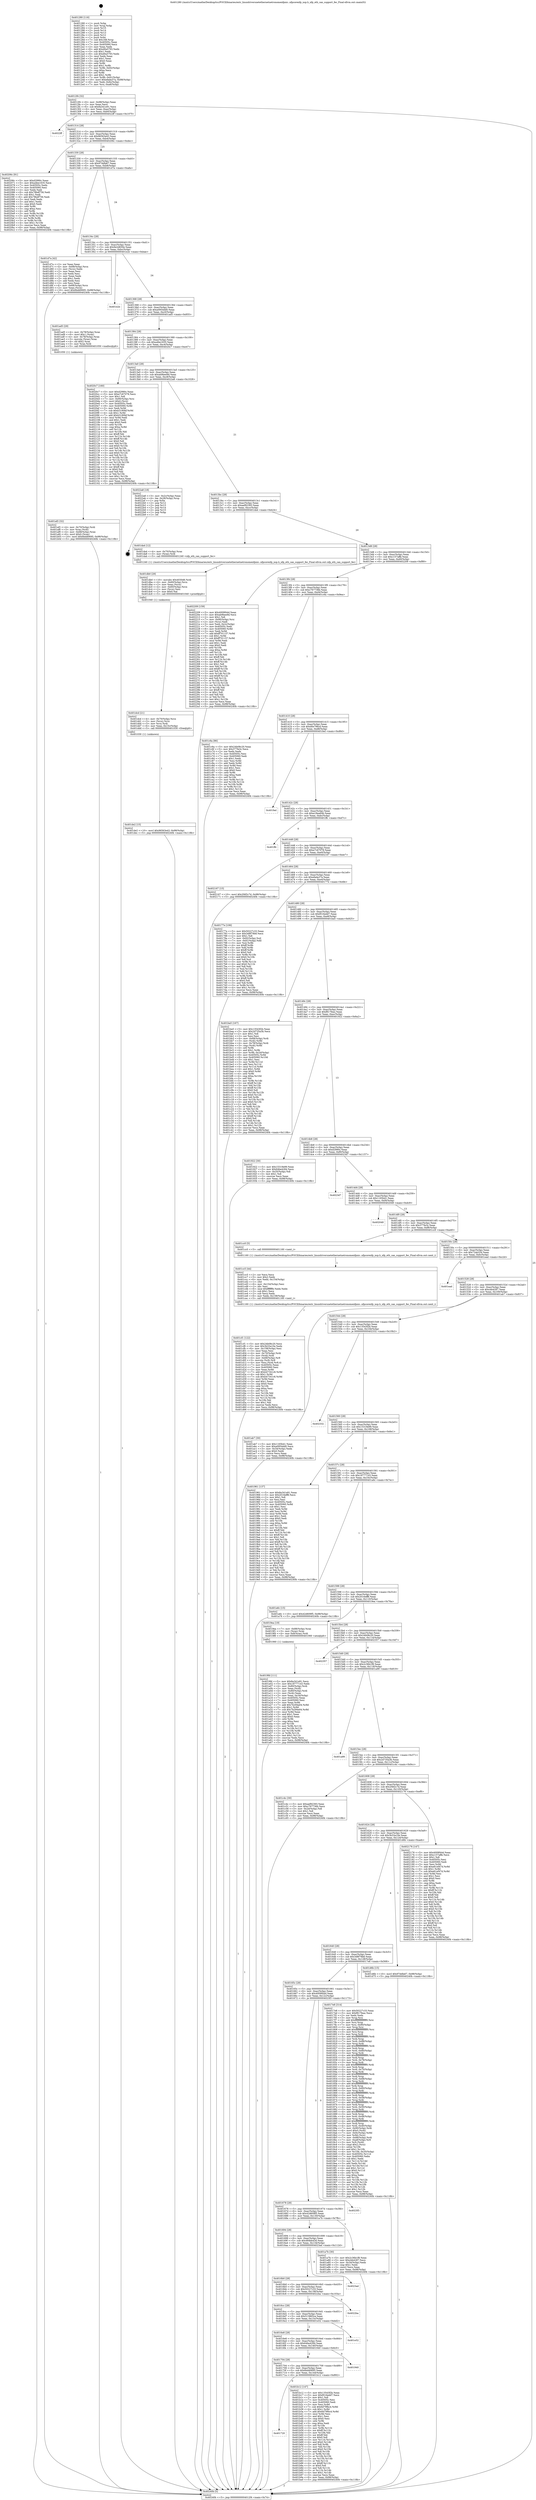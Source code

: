 digraph "0x401280" {
  label = "0x401280 (/mnt/c/Users/mathe/Desktop/tcc/POCII/binaries/extr_linuxdriversnetethernetnetronomenfpnic..nfpcorenfp_nsp.h_nfp_eth_can_support_fec_Final-ollvm.out::main(0))"
  labelloc = "t"
  node[shape=record]

  Entry [label="",width=0.3,height=0.3,shape=circle,fillcolor=black,style=filled]
  "0x4012f4" [label="{
     0x4012f4 [32]\l
     | [instrs]\l
     &nbsp;&nbsp;0x4012f4 \<+6\>: mov -0x98(%rbp),%eax\l
     &nbsp;&nbsp;0x4012fa \<+2\>: mov %eax,%ecx\l
     &nbsp;&nbsp;0x4012fc \<+6\>: sub $0x8a341e91,%ecx\l
     &nbsp;&nbsp;0x401302 \<+6\>: mov %eax,-0xac(%rbp)\l
     &nbsp;&nbsp;0x401308 \<+6\>: mov %ecx,-0xb0(%rbp)\l
     &nbsp;&nbsp;0x40130e \<+6\>: je 00000000004022ff \<main+0x107f\>\l
  }"]
  "0x4022ff" [label="{
     0x4022ff\l
  }", style=dashed]
  "0x401314" [label="{
     0x401314 [28]\l
     | [instrs]\l
     &nbsp;&nbsp;0x401314 \<+5\>: jmp 0000000000401319 \<main+0x99\>\l
     &nbsp;&nbsp;0x401319 \<+6\>: mov -0xac(%rbp),%eax\l
     &nbsp;&nbsp;0x40131f \<+5\>: sub $0x96563e43,%eax\l
     &nbsp;&nbsp;0x401324 \<+6\>: mov %eax,-0xb4(%rbp)\l
     &nbsp;&nbsp;0x40132a \<+6\>: je 000000000040206c \<main+0xdec\>\l
  }"]
  Exit [label="",width=0.3,height=0.3,shape=circle,fillcolor=black,style=filled,peripheries=2]
  "0x40206c" [label="{
     0x40206c [91]\l
     | [instrs]\l
     &nbsp;&nbsp;0x40206c \<+5\>: mov $0xd2990c,%eax\l
     &nbsp;&nbsp;0x402071 \<+5\>: mov $0xa4be1635,%ecx\l
     &nbsp;&nbsp;0x402076 \<+7\>: mov 0x40505c,%edx\l
     &nbsp;&nbsp;0x40207d \<+7\>: mov 0x405060,%esi\l
     &nbsp;&nbsp;0x402084 \<+2\>: mov %edx,%edi\l
     &nbsp;&nbsp;0x402086 \<+6\>: sub $0x78bdf756,%edi\l
     &nbsp;&nbsp;0x40208c \<+3\>: sub $0x1,%edi\l
     &nbsp;&nbsp;0x40208f \<+6\>: add $0x78bdf756,%edi\l
     &nbsp;&nbsp;0x402095 \<+3\>: imul %edi,%edx\l
     &nbsp;&nbsp;0x402098 \<+3\>: and $0x1,%edx\l
     &nbsp;&nbsp;0x40209b \<+3\>: cmp $0x0,%edx\l
     &nbsp;&nbsp;0x40209e \<+4\>: sete %r8b\l
     &nbsp;&nbsp;0x4020a2 \<+3\>: cmp $0xa,%esi\l
     &nbsp;&nbsp;0x4020a5 \<+4\>: setl %r9b\l
     &nbsp;&nbsp;0x4020a9 \<+3\>: mov %r8b,%r10b\l
     &nbsp;&nbsp;0x4020ac \<+3\>: and %r9b,%r10b\l
     &nbsp;&nbsp;0x4020af \<+3\>: xor %r9b,%r8b\l
     &nbsp;&nbsp;0x4020b2 \<+3\>: or %r8b,%r10b\l
     &nbsp;&nbsp;0x4020b5 \<+4\>: test $0x1,%r10b\l
     &nbsp;&nbsp;0x4020b9 \<+3\>: cmovne %ecx,%eax\l
     &nbsp;&nbsp;0x4020bc \<+6\>: mov %eax,-0x98(%rbp)\l
     &nbsp;&nbsp;0x4020c2 \<+5\>: jmp 000000000040240b \<main+0x118b\>\l
  }"]
  "0x401330" [label="{
     0x401330 [28]\l
     | [instrs]\l
     &nbsp;&nbsp;0x401330 \<+5\>: jmp 0000000000401335 \<main+0xb5\>\l
     &nbsp;&nbsp;0x401335 \<+6\>: mov -0xac(%rbp),%eax\l
     &nbsp;&nbsp;0x40133b \<+5\>: sub $0x97ddfa67,%eax\l
     &nbsp;&nbsp;0x401340 \<+6\>: mov %eax,-0xb8(%rbp)\l
     &nbsp;&nbsp;0x401346 \<+6\>: je 0000000000401d7a \<main+0xafa\>\l
  }"]
  "0x401de2" [label="{
     0x401de2 [15]\l
     | [instrs]\l
     &nbsp;&nbsp;0x401de2 \<+10\>: movl $0x96563e43,-0x98(%rbp)\l
     &nbsp;&nbsp;0x401dec \<+5\>: jmp 000000000040240b \<main+0x118b\>\l
  }"]
  "0x401d7a" [label="{
     0x401d7a [42]\l
     | [instrs]\l
     &nbsp;&nbsp;0x401d7a \<+2\>: xor %eax,%eax\l
     &nbsp;&nbsp;0x401d7c \<+4\>: mov -0x68(%rbp),%rcx\l
     &nbsp;&nbsp;0x401d80 \<+2\>: mov (%rcx),%edx\l
     &nbsp;&nbsp;0x401d82 \<+2\>: mov %eax,%esi\l
     &nbsp;&nbsp;0x401d84 \<+2\>: sub %edx,%esi\l
     &nbsp;&nbsp;0x401d86 \<+2\>: mov %eax,%edx\l
     &nbsp;&nbsp;0x401d88 \<+3\>: sub $0x1,%edx\l
     &nbsp;&nbsp;0x401d8b \<+2\>: add %edx,%esi\l
     &nbsp;&nbsp;0x401d8d \<+2\>: sub %esi,%eax\l
     &nbsp;&nbsp;0x401d8f \<+4\>: mov -0x68(%rbp),%rcx\l
     &nbsp;&nbsp;0x401d93 \<+2\>: mov %eax,(%rcx)\l
     &nbsp;&nbsp;0x401d95 \<+10\>: movl $0x6bdd0695,-0x98(%rbp)\l
     &nbsp;&nbsp;0x401d9f \<+5\>: jmp 000000000040240b \<main+0x118b\>\l
  }"]
  "0x40134c" [label="{
     0x40134c [28]\l
     | [instrs]\l
     &nbsp;&nbsp;0x40134c \<+5\>: jmp 0000000000401351 \<main+0xd1\>\l
     &nbsp;&nbsp;0x401351 \<+6\>: mov -0xac(%rbp),%eax\l
     &nbsp;&nbsp;0x401357 \<+5\>: sub $0x9e2d830e,%eax\l
     &nbsp;&nbsp;0x40135c \<+6\>: mov %eax,-0xbc(%rbp)\l
     &nbsp;&nbsp;0x401362 \<+6\>: je 0000000000401e2e \<main+0xbae\>\l
  }"]
  "0x401dcd" [label="{
     0x401dcd [21]\l
     | [instrs]\l
     &nbsp;&nbsp;0x401dcd \<+4\>: mov -0x70(%rbp),%rcx\l
     &nbsp;&nbsp;0x401dd1 \<+3\>: mov (%rcx),%rcx\l
     &nbsp;&nbsp;0x401dd4 \<+3\>: mov %rcx,%rdi\l
     &nbsp;&nbsp;0x401dd7 \<+6\>: mov %eax,-0x15c(%rbp)\l
     &nbsp;&nbsp;0x401ddd \<+5\>: call 0000000000401030 \<free@plt\>\l
     | [calls]\l
     &nbsp;&nbsp;0x401030 \{1\} (unknown)\l
  }"]
  "0x401e2e" [label="{
     0x401e2e\l
  }", style=dashed]
  "0x401368" [label="{
     0x401368 [28]\l
     | [instrs]\l
     &nbsp;&nbsp;0x401368 \<+5\>: jmp 000000000040136d \<main+0xed\>\l
     &nbsp;&nbsp;0x40136d \<+6\>: mov -0xac(%rbp),%eax\l
     &nbsp;&nbsp;0x401373 \<+5\>: sub $0xa0954dd0,%eax\l
     &nbsp;&nbsp;0x401378 \<+6\>: mov %eax,-0xc0(%rbp)\l
     &nbsp;&nbsp;0x40137e \<+6\>: je 0000000000401ad5 \<main+0x855\>\l
  }"]
  "0x401db0" [label="{
     0x401db0 [29]\l
     | [instrs]\l
     &nbsp;&nbsp;0x401db0 \<+10\>: movabs $0x4030d6,%rdi\l
     &nbsp;&nbsp;0x401dba \<+4\>: mov -0x60(%rbp),%rcx\l
     &nbsp;&nbsp;0x401dbe \<+2\>: mov %eax,(%rcx)\l
     &nbsp;&nbsp;0x401dc0 \<+4\>: mov -0x60(%rbp),%rcx\l
     &nbsp;&nbsp;0x401dc4 \<+2\>: mov (%rcx),%esi\l
     &nbsp;&nbsp;0x401dc6 \<+2\>: mov $0x0,%al\l
     &nbsp;&nbsp;0x401dc8 \<+5\>: call 0000000000401040 \<printf@plt\>\l
     | [calls]\l
     &nbsp;&nbsp;0x401040 \{1\} (unknown)\l
  }"]
  "0x401ad5" [label="{
     0x401ad5 [29]\l
     | [instrs]\l
     &nbsp;&nbsp;0x401ad5 \<+4\>: mov -0x78(%rbp),%rax\l
     &nbsp;&nbsp;0x401ad9 \<+6\>: movl $0x1,(%rax)\l
     &nbsp;&nbsp;0x401adf \<+4\>: mov -0x78(%rbp),%rax\l
     &nbsp;&nbsp;0x401ae3 \<+3\>: movslq (%rax),%rax\l
     &nbsp;&nbsp;0x401ae6 \<+4\>: shl $0x2,%rax\l
     &nbsp;&nbsp;0x401aea \<+3\>: mov %rax,%rdi\l
     &nbsp;&nbsp;0x401aed \<+5\>: call 0000000000401050 \<malloc@plt\>\l
     | [calls]\l
     &nbsp;&nbsp;0x401050 \{1\} (unknown)\l
  }"]
  "0x401384" [label="{
     0x401384 [28]\l
     | [instrs]\l
     &nbsp;&nbsp;0x401384 \<+5\>: jmp 0000000000401389 \<main+0x109\>\l
     &nbsp;&nbsp;0x401389 \<+6\>: mov -0xac(%rbp),%eax\l
     &nbsp;&nbsp;0x40138f \<+5\>: sub $0xa4be1635,%eax\l
     &nbsp;&nbsp;0x401394 \<+6\>: mov %eax,-0xc4(%rbp)\l
     &nbsp;&nbsp;0x40139a \<+6\>: je 00000000004020c7 \<main+0xe47\>\l
  }"]
  "0x401cf1" [label="{
     0x401cf1 [122]\l
     | [instrs]\l
     &nbsp;&nbsp;0x401cf1 \<+5\>: mov $0x24b08c20,%ecx\l
     &nbsp;&nbsp;0x401cf6 \<+5\>: mov $0x3b33a10e,%edx\l
     &nbsp;&nbsp;0x401cfb \<+6\>: mov -0x158(%rbp),%esi\l
     &nbsp;&nbsp;0x401d01 \<+3\>: imul %eax,%esi\l
     &nbsp;&nbsp;0x401d04 \<+4\>: mov -0x70(%rbp),%rdi\l
     &nbsp;&nbsp;0x401d08 \<+3\>: mov (%rdi),%rdi\l
     &nbsp;&nbsp;0x401d0b \<+4\>: mov -0x68(%rbp),%r8\l
     &nbsp;&nbsp;0x401d0f \<+3\>: movslq (%r8),%r8\l
     &nbsp;&nbsp;0x401d12 \<+4\>: mov %esi,(%rdi,%r8,4)\l
     &nbsp;&nbsp;0x401d16 \<+7\>: mov 0x40505c,%eax\l
     &nbsp;&nbsp;0x401d1d \<+7\>: mov 0x405060,%esi\l
     &nbsp;&nbsp;0x401d24 \<+3\>: mov %eax,%r9d\l
     &nbsp;&nbsp;0x401d27 \<+7\>: add $0xb47341c6,%r9d\l
     &nbsp;&nbsp;0x401d2e \<+4\>: sub $0x1,%r9d\l
     &nbsp;&nbsp;0x401d32 \<+7\>: sub $0xb47341c6,%r9d\l
     &nbsp;&nbsp;0x401d39 \<+4\>: imul %r9d,%eax\l
     &nbsp;&nbsp;0x401d3d \<+3\>: and $0x1,%eax\l
     &nbsp;&nbsp;0x401d40 \<+3\>: cmp $0x0,%eax\l
     &nbsp;&nbsp;0x401d43 \<+4\>: sete %r10b\l
     &nbsp;&nbsp;0x401d47 \<+3\>: cmp $0xa,%esi\l
     &nbsp;&nbsp;0x401d4a \<+4\>: setl %r11b\l
     &nbsp;&nbsp;0x401d4e \<+3\>: mov %r10b,%bl\l
     &nbsp;&nbsp;0x401d51 \<+3\>: and %r11b,%bl\l
     &nbsp;&nbsp;0x401d54 \<+3\>: xor %r11b,%r10b\l
     &nbsp;&nbsp;0x401d57 \<+3\>: or %r10b,%bl\l
     &nbsp;&nbsp;0x401d5a \<+3\>: test $0x1,%bl\l
     &nbsp;&nbsp;0x401d5d \<+3\>: cmovne %edx,%ecx\l
     &nbsp;&nbsp;0x401d60 \<+6\>: mov %ecx,-0x98(%rbp)\l
     &nbsp;&nbsp;0x401d66 \<+5\>: jmp 000000000040240b \<main+0x118b\>\l
  }"]
  "0x4020c7" [label="{
     0x4020c7 [160]\l
     | [instrs]\l
     &nbsp;&nbsp;0x4020c7 \<+5\>: mov $0xd2990c,%eax\l
     &nbsp;&nbsp;0x4020cc \<+5\>: mov $0xe7c67078,%ecx\l
     &nbsp;&nbsp;0x4020d1 \<+2\>: mov $0x1,%dl\l
     &nbsp;&nbsp;0x4020d3 \<+7\>: mov -0x90(%rbp),%rsi\l
     &nbsp;&nbsp;0x4020da \<+6\>: movl $0x0,(%rsi)\l
     &nbsp;&nbsp;0x4020e0 \<+7\>: mov 0x40505c,%edi\l
     &nbsp;&nbsp;0x4020e7 \<+8\>: mov 0x405060,%r8d\l
     &nbsp;&nbsp;0x4020ef \<+3\>: mov %edi,%r9d\l
     &nbsp;&nbsp;0x4020f2 \<+7\>: sub $0xb3180bf,%r9d\l
     &nbsp;&nbsp;0x4020f9 \<+4\>: sub $0x1,%r9d\l
     &nbsp;&nbsp;0x4020fd \<+7\>: add $0xb3180bf,%r9d\l
     &nbsp;&nbsp;0x402104 \<+4\>: imul %r9d,%edi\l
     &nbsp;&nbsp;0x402108 \<+3\>: and $0x1,%edi\l
     &nbsp;&nbsp;0x40210b \<+3\>: cmp $0x0,%edi\l
     &nbsp;&nbsp;0x40210e \<+4\>: sete %r10b\l
     &nbsp;&nbsp;0x402112 \<+4\>: cmp $0xa,%r8d\l
     &nbsp;&nbsp;0x402116 \<+4\>: setl %r11b\l
     &nbsp;&nbsp;0x40211a \<+3\>: mov %r10b,%bl\l
     &nbsp;&nbsp;0x40211d \<+3\>: xor $0xff,%bl\l
     &nbsp;&nbsp;0x402120 \<+3\>: mov %r11b,%r14b\l
     &nbsp;&nbsp;0x402123 \<+4\>: xor $0xff,%r14b\l
     &nbsp;&nbsp;0x402127 \<+3\>: xor $0x0,%dl\l
     &nbsp;&nbsp;0x40212a \<+3\>: mov %bl,%r15b\l
     &nbsp;&nbsp;0x40212d \<+4\>: and $0x0,%r15b\l
     &nbsp;&nbsp;0x402131 \<+3\>: and %dl,%r10b\l
     &nbsp;&nbsp;0x402134 \<+3\>: mov %r14b,%r12b\l
     &nbsp;&nbsp;0x402137 \<+4\>: and $0x0,%r12b\l
     &nbsp;&nbsp;0x40213b \<+3\>: and %dl,%r11b\l
     &nbsp;&nbsp;0x40213e \<+3\>: or %r10b,%r15b\l
     &nbsp;&nbsp;0x402141 \<+3\>: or %r11b,%r12b\l
     &nbsp;&nbsp;0x402144 \<+3\>: xor %r12b,%r15b\l
     &nbsp;&nbsp;0x402147 \<+3\>: or %r14b,%bl\l
     &nbsp;&nbsp;0x40214a \<+3\>: xor $0xff,%bl\l
     &nbsp;&nbsp;0x40214d \<+3\>: or $0x0,%dl\l
     &nbsp;&nbsp;0x402150 \<+2\>: and %dl,%bl\l
     &nbsp;&nbsp;0x402152 \<+3\>: or %bl,%r15b\l
     &nbsp;&nbsp;0x402155 \<+4\>: test $0x1,%r15b\l
     &nbsp;&nbsp;0x402159 \<+3\>: cmovne %ecx,%eax\l
     &nbsp;&nbsp;0x40215c \<+6\>: mov %eax,-0x98(%rbp)\l
     &nbsp;&nbsp;0x402162 \<+5\>: jmp 000000000040240b \<main+0x118b\>\l
  }"]
  "0x4013a0" [label="{
     0x4013a0 [28]\l
     | [instrs]\l
     &nbsp;&nbsp;0x4013a0 \<+5\>: jmp 00000000004013a5 \<main+0x125\>\l
     &nbsp;&nbsp;0x4013a5 \<+6\>: mov -0xac(%rbp),%eax\l
     &nbsp;&nbsp;0x4013ab \<+5\>: sub $0xab9bee9d,%eax\l
     &nbsp;&nbsp;0x4013b0 \<+6\>: mov %eax,-0xc8(%rbp)\l
     &nbsp;&nbsp;0x4013b6 \<+6\>: je 00000000004022a8 \<main+0x1028\>\l
  }"]
  "0x401cc5" [label="{
     0x401cc5 [44]\l
     | [instrs]\l
     &nbsp;&nbsp;0x401cc5 \<+2\>: xor %ecx,%ecx\l
     &nbsp;&nbsp;0x401cc7 \<+5\>: mov $0x2,%edx\l
     &nbsp;&nbsp;0x401ccc \<+6\>: mov %edx,-0x154(%rbp)\l
     &nbsp;&nbsp;0x401cd2 \<+1\>: cltd\l
     &nbsp;&nbsp;0x401cd3 \<+6\>: mov -0x154(%rbp),%esi\l
     &nbsp;&nbsp;0x401cd9 \<+2\>: idiv %esi\l
     &nbsp;&nbsp;0x401cdb \<+6\>: imul $0xfffffffe,%edx,%edx\l
     &nbsp;&nbsp;0x401ce1 \<+3\>: sub $0x1,%ecx\l
     &nbsp;&nbsp;0x401ce4 \<+2\>: sub %ecx,%edx\l
     &nbsp;&nbsp;0x401ce6 \<+6\>: mov %edx,-0x158(%rbp)\l
     &nbsp;&nbsp;0x401cec \<+5\>: call 0000000000401160 \<next_i\>\l
     | [calls]\l
     &nbsp;&nbsp;0x401160 \{1\} (/mnt/c/Users/mathe/Desktop/tcc/POCII/binaries/extr_linuxdriversnetethernetnetronomenfpnic..nfpcorenfp_nsp.h_nfp_eth_can_support_fec_Final-ollvm.out::next_i)\l
  }"]
  "0x4022a8" [label="{
     0x4022a8 [18]\l
     | [instrs]\l
     &nbsp;&nbsp;0x4022a8 \<+3\>: mov -0x2c(%rbp),%eax\l
     &nbsp;&nbsp;0x4022ab \<+4\>: lea -0x28(%rbp),%rsp\l
     &nbsp;&nbsp;0x4022af \<+1\>: pop %rbx\l
     &nbsp;&nbsp;0x4022b0 \<+2\>: pop %r12\l
     &nbsp;&nbsp;0x4022b2 \<+2\>: pop %r13\l
     &nbsp;&nbsp;0x4022b4 \<+2\>: pop %r14\l
     &nbsp;&nbsp;0x4022b6 \<+2\>: pop %r15\l
     &nbsp;&nbsp;0x4022b8 \<+1\>: pop %rbp\l
     &nbsp;&nbsp;0x4022b9 \<+1\>: ret\l
  }"]
  "0x4013bc" [label="{
     0x4013bc [28]\l
     | [instrs]\l
     &nbsp;&nbsp;0x4013bc \<+5\>: jmp 00000000004013c1 \<main+0x141\>\l
     &nbsp;&nbsp;0x4013c1 \<+6\>: mov -0xac(%rbp),%eax\l
     &nbsp;&nbsp;0x4013c7 \<+5\>: sub $0xaef92393,%eax\l
     &nbsp;&nbsp;0x4013cc \<+6\>: mov %eax,-0xcc(%rbp)\l
     &nbsp;&nbsp;0x4013d2 \<+6\>: je 0000000000401da4 \<main+0xb24\>\l
  }"]
  "0x401720" [label="{
     0x401720\l
  }", style=dashed]
  "0x401da4" [label="{
     0x401da4 [12]\l
     | [instrs]\l
     &nbsp;&nbsp;0x401da4 \<+4\>: mov -0x70(%rbp),%rax\l
     &nbsp;&nbsp;0x401da8 \<+3\>: mov (%rax),%rdi\l
     &nbsp;&nbsp;0x401dab \<+5\>: call 0000000000401240 \<nfp_eth_can_support_fec\>\l
     | [calls]\l
     &nbsp;&nbsp;0x401240 \{1\} (/mnt/c/Users/mathe/Desktop/tcc/POCII/binaries/extr_linuxdriversnetethernetnetronomenfpnic..nfpcorenfp_nsp.h_nfp_eth_can_support_fec_Final-ollvm.out::nfp_eth_can_support_fec)\l
  }"]
  "0x4013d8" [label="{
     0x4013d8 [28]\l
     | [instrs]\l
     &nbsp;&nbsp;0x4013d8 \<+5\>: jmp 00000000004013dd \<main+0x15d\>\l
     &nbsp;&nbsp;0x4013dd \<+6\>: mov -0xac(%rbp),%eax\l
     &nbsp;&nbsp;0x4013e3 \<+5\>: sub $0xc157affe,%eax\l
     &nbsp;&nbsp;0x4013e8 \<+6\>: mov %eax,-0xd0(%rbp)\l
     &nbsp;&nbsp;0x4013ee \<+6\>: je 0000000000402209 \<main+0xf89\>\l
  }"]
  "0x401b12" [label="{
     0x401b12 [147]\l
     | [instrs]\l
     &nbsp;&nbsp;0x401b12 \<+5\>: mov $0x13543f2b,%eax\l
     &nbsp;&nbsp;0x401b17 \<+5\>: mov $0xf016edd7,%ecx\l
     &nbsp;&nbsp;0x401b1c \<+2\>: mov $0x1,%dl\l
     &nbsp;&nbsp;0x401b1e \<+7\>: mov 0x40505c,%esi\l
     &nbsp;&nbsp;0x401b25 \<+7\>: mov 0x405060,%edi\l
     &nbsp;&nbsp;0x401b2c \<+3\>: mov %esi,%r8d\l
     &nbsp;&nbsp;0x401b2f \<+7\>: sub $0x6d79fbc4,%r8d\l
     &nbsp;&nbsp;0x401b36 \<+4\>: sub $0x1,%r8d\l
     &nbsp;&nbsp;0x401b3a \<+7\>: add $0x6d79fbc4,%r8d\l
     &nbsp;&nbsp;0x401b41 \<+4\>: imul %r8d,%esi\l
     &nbsp;&nbsp;0x401b45 \<+3\>: and $0x1,%esi\l
     &nbsp;&nbsp;0x401b48 \<+3\>: cmp $0x0,%esi\l
     &nbsp;&nbsp;0x401b4b \<+4\>: sete %r9b\l
     &nbsp;&nbsp;0x401b4f \<+3\>: cmp $0xa,%edi\l
     &nbsp;&nbsp;0x401b52 \<+4\>: setl %r10b\l
     &nbsp;&nbsp;0x401b56 \<+3\>: mov %r9b,%r11b\l
     &nbsp;&nbsp;0x401b59 \<+4\>: xor $0xff,%r11b\l
     &nbsp;&nbsp;0x401b5d \<+3\>: mov %r10b,%bl\l
     &nbsp;&nbsp;0x401b60 \<+3\>: xor $0xff,%bl\l
     &nbsp;&nbsp;0x401b63 \<+3\>: xor $0x0,%dl\l
     &nbsp;&nbsp;0x401b66 \<+3\>: mov %r11b,%r14b\l
     &nbsp;&nbsp;0x401b69 \<+4\>: and $0x0,%r14b\l
     &nbsp;&nbsp;0x401b6d \<+3\>: and %dl,%r9b\l
     &nbsp;&nbsp;0x401b70 \<+3\>: mov %bl,%r15b\l
     &nbsp;&nbsp;0x401b73 \<+4\>: and $0x0,%r15b\l
     &nbsp;&nbsp;0x401b77 \<+3\>: and %dl,%r10b\l
     &nbsp;&nbsp;0x401b7a \<+3\>: or %r9b,%r14b\l
     &nbsp;&nbsp;0x401b7d \<+3\>: or %r10b,%r15b\l
     &nbsp;&nbsp;0x401b80 \<+3\>: xor %r15b,%r14b\l
     &nbsp;&nbsp;0x401b83 \<+3\>: or %bl,%r11b\l
     &nbsp;&nbsp;0x401b86 \<+4\>: xor $0xff,%r11b\l
     &nbsp;&nbsp;0x401b8a \<+3\>: or $0x0,%dl\l
     &nbsp;&nbsp;0x401b8d \<+3\>: and %dl,%r11b\l
     &nbsp;&nbsp;0x401b90 \<+3\>: or %r11b,%r14b\l
     &nbsp;&nbsp;0x401b93 \<+4\>: test $0x1,%r14b\l
     &nbsp;&nbsp;0x401b97 \<+3\>: cmovne %ecx,%eax\l
     &nbsp;&nbsp;0x401b9a \<+6\>: mov %eax,-0x98(%rbp)\l
     &nbsp;&nbsp;0x401ba0 \<+5\>: jmp 000000000040240b \<main+0x118b\>\l
  }"]
  "0x402209" [label="{
     0x402209 [159]\l
     | [instrs]\l
     &nbsp;&nbsp;0x402209 \<+5\>: mov $0x4009f44d,%eax\l
     &nbsp;&nbsp;0x40220e \<+5\>: mov $0xab9bee9d,%ecx\l
     &nbsp;&nbsp;0x402213 \<+2\>: mov $0x1,%dl\l
     &nbsp;&nbsp;0x402215 \<+7\>: mov -0x90(%rbp),%rsi\l
     &nbsp;&nbsp;0x40221c \<+2\>: mov (%rsi),%edi\l
     &nbsp;&nbsp;0x40221e \<+3\>: mov %edi,-0x2c(%rbp)\l
     &nbsp;&nbsp;0x402221 \<+7\>: mov 0x40505c,%edi\l
     &nbsp;&nbsp;0x402228 \<+8\>: mov 0x405060,%r8d\l
     &nbsp;&nbsp;0x402230 \<+3\>: mov %edi,%r9d\l
     &nbsp;&nbsp;0x402233 \<+7\>: add $0xff701157,%r9d\l
     &nbsp;&nbsp;0x40223a \<+4\>: sub $0x1,%r9d\l
     &nbsp;&nbsp;0x40223e \<+7\>: sub $0xff701157,%r9d\l
     &nbsp;&nbsp;0x402245 \<+4\>: imul %r9d,%edi\l
     &nbsp;&nbsp;0x402249 \<+3\>: and $0x1,%edi\l
     &nbsp;&nbsp;0x40224c \<+3\>: cmp $0x0,%edi\l
     &nbsp;&nbsp;0x40224f \<+4\>: sete %r10b\l
     &nbsp;&nbsp;0x402253 \<+4\>: cmp $0xa,%r8d\l
     &nbsp;&nbsp;0x402257 \<+4\>: setl %r11b\l
     &nbsp;&nbsp;0x40225b \<+3\>: mov %r10b,%bl\l
     &nbsp;&nbsp;0x40225e \<+3\>: xor $0xff,%bl\l
     &nbsp;&nbsp;0x402261 \<+3\>: mov %r11b,%r14b\l
     &nbsp;&nbsp;0x402264 \<+4\>: xor $0xff,%r14b\l
     &nbsp;&nbsp;0x402268 \<+3\>: xor $0x1,%dl\l
     &nbsp;&nbsp;0x40226b \<+3\>: mov %bl,%r15b\l
     &nbsp;&nbsp;0x40226e \<+4\>: and $0xff,%r15b\l
     &nbsp;&nbsp;0x402272 \<+3\>: and %dl,%r10b\l
     &nbsp;&nbsp;0x402275 \<+3\>: mov %r14b,%r12b\l
     &nbsp;&nbsp;0x402278 \<+4\>: and $0xff,%r12b\l
     &nbsp;&nbsp;0x40227c \<+3\>: and %dl,%r11b\l
     &nbsp;&nbsp;0x40227f \<+3\>: or %r10b,%r15b\l
     &nbsp;&nbsp;0x402282 \<+3\>: or %r11b,%r12b\l
     &nbsp;&nbsp;0x402285 \<+3\>: xor %r12b,%r15b\l
     &nbsp;&nbsp;0x402288 \<+3\>: or %r14b,%bl\l
     &nbsp;&nbsp;0x40228b \<+3\>: xor $0xff,%bl\l
     &nbsp;&nbsp;0x40228e \<+3\>: or $0x1,%dl\l
     &nbsp;&nbsp;0x402291 \<+2\>: and %dl,%bl\l
     &nbsp;&nbsp;0x402293 \<+3\>: or %bl,%r15b\l
     &nbsp;&nbsp;0x402296 \<+4\>: test $0x1,%r15b\l
     &nbsp;&nbsp;0x40229a \<+3\>: cmovne %ecx,%eax\l
     &nbsp;&nbsp;0x40229d \<+6\>: mov %eax,-0x98(%rbp)\l
     &nbsp;&nbsp;0x4022a3 \<+5\>: jmp 000000000040240b \<main+0x118b\>\l
  }"]
  "0x4013f4" [label="{
     0x4013f4 [28]\l
     | [instrs]\l
     &nbsp;&nbsp;0x4013f4 \<+5\>: jmp 00000000004013f9 \<main+0x179\>\l
     &nbsp;&nbsp;0x4013f9 \<+6\>: mov -0xac(%rbp),%eax\l
     &nbsp;&nbsp;0x4013ff \<+5\>: sub $0xc767736b,%eax\l
     &nbsp;&nbsp;0x401404 \<+6\>: mov %eax,-0xd4(%rbp)\l
     &nbsp;&nbsp;0x40140a \<+6\>: je 0000000000401c6a \<main+0x9ea\>\l
  }"]
  "0x401704" [label="{
     0x401704 [28]\l
     | [instrs]\l
     &nbsp;&nbsp;0x401704 \<+5\>: jmp 0000000000401709 \<main+0x489\>\l
     &nbsp;&nbsp;0x401709 \<+6\>: mov -0xac(%rbp),%eax\l
     &nbsp;&nbsp;0x40170f \<+5\>: sub $0x6bdd0695,%eax\l
     &nbsp;&nbsp;0x401714 \<+6\>: mov %eax,-0x144(%rbp)\l
     &nbsp;&nbsp;0x40171a \<+6\>: je 0000000000401b12 \<main+0x892\>\l
  }"]
  "0x401c6a" [label="{
     0x401c6a [86]\l
     | [instrs]\l
     &nbsp;&nbsp;0x401c6a \<+5\>: mov $0x24b08c20,%eax\l
     &nbsp;&nbsp;0x401c6f \<+5\>: mov $0x377fe3c,%ecx\l
     &nbsp;&nbsp;0x401c74 \<+2\>: xor %edx,%edx\l
     &nbsp;&nbsp;0x401c76 \<+7\>: mov 0x40505c,%esi\l
     &nbsp;&nbsp;0x401c7d \<+7\>: mov 0x405060,%edi\l
     &nbsp;&nbsp;0x401c84 \<+3\>: sub $0x1,%edx\l
     &nbsp;&nbsp;0x401c87 \<+3\>: mov %esi,%r8d\l
     &nbsp;&nbsp;0x401c8a \<+3\>: add %edx,%r8d\l
     &nbsp;&nbsp;0x401c8d \<+4\>: imul %r8d,%esi\l
     &nbsp;&nbsp;0x401c91 \<+3\>: and $0x1,%esi\l
     &nbsp;&nbsp;0x401c94 \<+3\>: cmp $0x0,%esi\l
     &nbsp;&nbsp;0x401c97 \<+4\>: sete %r9b\l
     &nbsp;&nbsp;0x401c9b \<+3\>: cmp $0xa,%edi\l
     &nbsp;&nbsp;0x401c9e \<+4\>: setl %r10b\l
     &nbsp;&nbsp;0x401ca2 \<+3\>: mov %r9b,%r11b\l
     &nbsp;&nbsp;0x401ca5 \<+3\>: and %r10b,%r11b\l
     &nbsp;&nbsp;0x401ca8 \<+3\>: xor %r10b,%r9b\l
     &nbsp;&nbsp;0x401cab \<+3\>: or %r9b,%r11b\l
     &nbsp;&nbsp;0x401cae \<+4\>: test $0x1,%r11b\l
     &nbsp;&nbsp;0x401cb2 \<+3\>: cmovne %ecx,%eax\l
     &nbsp;&nbsp;0x401cb5 \<+6\>: mov %eax,-0x98(%rbp)\l
     &nbsp;&nbsp;0x401cbb \<+5\>: jmp 000000000040240b \<main+0x118b\>\l
  }"]
  "0x401410" [label="{
     0x401410 [28]\l
     | [instrs]\l
     &nbsp;&nbsp;0x401410 \<+5\>: jmp 0000000000401415 \<main+0x195\>\l
     &nbsp;&nbsp;0x401415 \<+6\>: mov -0xac(%rbp),%eax\l
     &nbsp;&nbsp;0x40141b \<+5\>: sub $0xd0e796cd,%eax\l
     &nbsp;&nbsp;0x401420 \<+6\>: mov %eax,-0xd8(%rbp)\l
     &nbsp;&nbsp;0x401426 \<+6\>: je 0000000000401fed \<main+0xd6d\>\l
  }"]
  "0x401940" [label="{
     0x401940\l
  }", style=dashed]
  "0x401fed" [label="{
     0x401fed\l
  }", style=dashed]
  "0x40142c" [label="{
     0x40142c [28]\l
     | [instrs]\l
     &nbsp;&nbsp;0x40142c \<+5\>: jmp 0000000000401431 \<main+0x1b1\>\l
     &nbsp;&nbsp;0x401431 \<+6\>: mov -0xac(%rbp),%eax\l
     &nbsp;&nbsp;0x401437 \<+5\>: sub $0xe18ea64b,%eax\l
     &nbsp;&nbsp;0x40143c \<+6\>: mov %eax,-0xdc(%rbp)\l
     &nbsp;&nbsp;0x401442 \<+6\>: je 0000000000401ffc \<main+0xd7c\>\l
  }"]
  "0x4016e8" [label="{
     0x4016e8 [28]\l
     | [instrs]\l
     &nbsp;&nbsp;0x4016e8 \<+5\>: jmp 00000000004016ed \<main+0x46d\>\l
     &nbsp;&nbsp;0x4016ed \<+6\>: mov -0xac(%rbp),%eax\l
     &nbsp;&nbsp;0x4016f3 \<+5\>: sub $0x64be4284,%eax\l
     &nbsp;&nbsp;0x4016f8 \<+6\>: mov %eax,-0x140(%rbp)\l
     &nbsp;&nbsp;0x4016fe \<+6\>: je 0000000000401940 \<main+0x6c0\>\l
  }"]
  "0x401ffc" [label="{
     0x401ffc\l
  }", style=dashed]
  "0x401448" [label="{
     0x401448 [28]\l
     | [instrs]\l
     &nbsp;&nbsp;0x401448 \<+5\>: jmp 000000000040144d \<main+0x1cd\>\l
     &nbsp;&nbsp;0x40144d \<+6\>: mov -0xac(%rbp),%eax\l
     &nbsp;&nbsp;0x401453 \<+5\>: sub $0xe7c67078,%eax\l
     &nbsp;&nbsp;0x401458 \<+6\>: mov %eax,-0xe0(%rbp)\l
     &nbsp;&nbsp;0x40145e \<+6\>: je 0000000000402167 \<main+0xee7\>\l
  }"]
  "0x401e52" [label="{
     0x401e52\l
  }", style=dashed]
  "0x402167" [label="{
     0x402167 [15]\l
     | [instrs]\l
     &nbsp;&nbsp;0x402167 \<+10\>: movl $0x2f4f2c7d,-0x98(%rbp)\l
     &nbsp;&nbsp;0x402171 \<+5\>: jmp 000000000040240b \<main+0x118b\>\l
  }"]
  "0x401464" [label="{
     0x401464 [28]\l
     | [instrs]\l
     &nbsp;&nbsp;0x401464 \<+5\>: jmp 0000000000401469 \<main+0x1e9\>\l
     &nbsp;&nbsp;0x401469 \<+6\>: mov -0xac(%rbp),%eax\l
     &nbsp;&nbsp;0x40146f \<+5\>: sub $0xefada37a,%eax\l
     &nbsp;&nbsp;0x401474 \<+6\>: mov %eax,-0xe4(%rbp)\l
     &nbsp;&nbsp;0x40147a \<+6\>: je 000000000040177e \<main+0x4fe\>\l
  }"]
  "0x4016cc" [label="{
     0x4016cc [28]\l
     | [instrs]\l
     &nbsp;&nbsp;0x4016cc \<+5\>: jmp 00000000004016d1 \<main+0x451\>\l
     &nbsp;&nbsp;0x4016d1 \<+6\>: mov -0xac(%rbp),%eax\l
     &nbsp;&nbsp;0x4016d7 \<+5\>: sub $0x513865ca,%eax\l
     &nbsp;&nbsp;0x4016dc \<+6\>: mov %eax,-0x13c(%rbp)\l
     &nbsp;&nbsp;0x4016e2 \<+6\>: je 0000000000401e52 \<main+0xbd2\>\l
  }"]
  "0x40177e" [label="{
     0x40177e [106]\l
     | [instrs]\l
     &nbsp;&nbsp;0x40177e \<+5\>: mov $0x50227c33,%eax\l
     &nbsp;&nbsp;0x401783 \<+5\>: mov $0x3d8f79b8,%ecx\l
     &nbsp;&nbsp;0x401788 \<+2\>: mov $0x1,%dl\l
     &nbsp;&nbsp;0x40178a \<+7\>: mov -0x92(%rbp),%sil\l
     &nbsp;&nbsp;0x401791 \<+7\>: mov -0x91(%rbp),%dil\l
     &nbsp;&nbsp;0x401798 \<+3\>: mov %sil,%r8b\l
     &nbsp;&nbsp;0x40179b \<+4\>: xor $0xff,%r8b\l
     &nbsp;&nbsp;0x40179f \<+3\>: mov %dil,%r9b\l
     &nbsp;&nbsp;0x4017a2 \<+4\>: xor $0xff,%r9b\l
     &nbsp;&nbsp;0x4017a6 \<+3\>: xor $0x0,%dl\l
     &nbsp;&nbsp;0x4017a9 \<+3\>: mov %r8b,%r10b\l
     &nbsp;&nbsp;0x4017ac \<+4\>: and $0x0,%r10b\l
     &nbsp;&nbsp;0x4017b0 \<+3\>: and %dl,%sil\l
     &nbsp;&nbsp;0x4017b3 \<+3\>: mov %r9b,%r11b\l
     &nbsp;&nbsp;0x4017b6 \<+4\>: and $0x0,%r11b\l
     &nbsp;&nbsp;0x4017ba \<+3\>: and %dl,%dil\l
     &nbsp;&nbsp;0x4017bd \<+3\>: or %sil,%r10b\l
     &nbsp;&nbsp;0x4017c0 \<+3\>: or %dil,%r11b\l
     &nbsp;&nbsp;0x4017c3 \<+3\>: xor %r11b,%r10b\l
     &nbsp;&nbsp;0x4017c6 \<+3\>: or %r9b,%r8b\l
     &nbsp;&nbsp;0x4017c9 \<+4\>: xor $0xff,%r8b\l
     &nbsp;&nbsp;0x4017cd \<+3\>: or $0x0,%dl\l
     &nbsp;&nbsp;0x4017d0 \<+3\>: and %dl,%r8b\l
     &nbsp;&nbsp;0x4017d3 \<+3\>: or %r8b,%r10b\l
     &nbsp;&nbsp;0x4017d6 \<+4\>: test $0x1,%r10b\l
     &nbsp;&nbsp;0x4017da \<+3\>: cmovne %ecx,%eax\l
     &nbsp;&nbsp;0x4017dd \<+6\>: mov %eax,-0x98(%rbp)\l
     &nbsp;&nbsp;0x4017e3 \<+5\>: jmp 000000000040240b \<main+0x118b\>\l
  }"]
  "0x401480" [label="{
     0x401480 [28]\l
     | [instrs]\l
     &nbsp;&nbsp;0x401480 \<+5\>: jmp 0000000000401485 \<main+0x205\>\l
     &nbsp;&nbsp;0x401485 \<+6\>: mov -0xac(%rbp),%eax\l
     &nbsp;&nbsp;0x40148b \<+5\>: sub $0xf016edd7,%eax\l
     &nbsp;&nbsp;0x401490 \<+6\>: mov %eax,-0xe8(%rbp)\l
     &nbsp;&nbsp;0x401496 \<+6\>: je 0000000000401ba5 \<main+0x925\>\l
  }"]
  "0x40240b" [label="{
     0x40240b [5]\l
     | [instrs]\l
     &nbsp;&nbsp;0x40240b \<+5\>: jmp 00000000004012f4 \<main+0x74\>\l
  }"]
  "0x401280" [label="{
     0x401280 [116]\l
     | [instrs]\l
     &nbsp;&nbsp;0x401280 \<+1\>: push %rbp\l
     &nbsp;&nbsp;0x401281 \<+3\>: mov %rsp,%rbp\l
     &nbsp;&nbsp;0x401284 \<+2\>: push %r15\l
     &nbsp;&nbsp;0x401286 \<+2\>: push %r14\l
     &nbsp;&nbsp;0x401288 \<+2\>: push %r13\l
     &nbsp;&nbsp;0x40128a \<+2\>: push %r12\l
     &nbsp;&nbsp;0x40128c \<+1\>: push %rbx\l
     &nbsp;&nbsp;0x40128d \<+7\>: sub $0x168,%rsp\l
     &nbsp;&nbsp;0x401294 \<+7\>: mov 0x40505c,%eax\l
     &nbsp;&nbsp;0x40129b \<+7\>: mov 0x405060,%ecx\l
     &nbsp;&nbsp;0x4012a2 \<+2\>: mov %eax,%edx\l
     &nbsp;&nbsp;0x4012a4 \<+6\>: add $0xd0a5793,%edx\l
     &nbsp;&nbsp;0x4012aa \<+3\>: sub $0x1,%edx\l
     &nbsp;&nbsp;0x4012ad \<+6\>: sub $0xd0a5793,%edx\l
     &nbsp;&nbsp;0x4012b3 \<+3\>: imul %edx,%eax\l
     &nbsp;&nbsp;0x4012b6 \<+3\>: and $0x1,%eax\l
     &nbsp;&nbsp;0x4012b9 \<+3\>: cmp $0x0,%eax\l
     &nbsp;&nbsp;0x4012bc \<+4\>: sete %r8b\l
     &nbsp;&nbsp;0x4012c0 \<+4\>: and $0x1,%r8b\l
     &nbsp;&nbsp;0x4012c4 \<+7\>: mov %r8b,-0x92(%rbp)\l
     &nbsp;&nbsp;0x4012cb \<+3\>: cmp $0xa,%ecx\l
     &nbsp;&nbsp;0x4012ce \<+4\>: setl %r8b\l
     &nbsp;&nbsp;0x4012d2 \<+4\>: and $0x1,%r8b\l
     &nbsp;&nbsp;0x4012d6 \<+7\>: mov %r8b,-0x91(%rbp)\l
     &nbsp;&nbsp;0x4012dd \<+10\>: movl $0xefada37a,-0x98(%rbp)\l
     &nbsp;&nbsp;0x4012e7 \<+6\>: mov %edi,-0x9c(%rbp)\l
     &nbsp;&nbsp;0x4012ed \<+7\>: mov %rsi,-0xa8(%rbp)\l
  }"]
  "0x4022ba" [label="{
     0x4022ba\l
  }", style=dashed]
  "0x401ba5" [label="{
     0x401ba5 [167]\l
     | [instrs]\l
     &nbsp;&nbsp;0x401ba5 \<+5\>: mov $0x13543f2b,%eax\l
     &nbsp;&nbsp;0x401baa \<+5\>: mov $0x2d735a3b,%ecx\l
     &nbsp;&nbsp;0x401baf \<+2\>: mov $0x1,%dl\l
     &nbsp;&nbsp;0x401bb1 \<+2\>: xor %esi,%esi\l
     &nbsp;&nbsp;0x401bb3 \<+4\>: mov -0x68(%rbp),%rdi\l
     &nbsp;&nbsp;0x401bb7 \<+3\>: mov (%rdi),%r8d\l
     &nbsp;&nbsp;0x401bba \<+4\>: mov -0x78(%rbp),%rdi\l
     &nbsp;&nbsp;0x401bbe \<+3\>: cmp (%rdi),%r8d\l
     &nbsp;&nbsp;0x401bc1 \<+4\>: setl %r9b\l
     &nbsp;&nbsp;0x401bc5 \<+4\>: and $0x1,%r9b\l
     &nbsp;&nbsp;0x401bc9 \<+4\>: mov %r9b,-0x2d(%rbp)\l
     &nbsp;&nbsp;0x401bcd \<+8\>: mov 0x40505c,%r8d\l
     &nbsp;&nbsp;0x401bd5 \<+8\>: mov 0x405060,%r10d\l
     &nbsp;&nbsp;0x401bdd \<+3\>: sub $0x1,%esi\l
     &nbsp;&nbsp;0x401be0 \<+3\>: mov %r8d,%r11d\l
     &nbsp;&nbsp;0x401be3 \<+3\>: add %esi,%r11d\l
     &nbsp;&nbsp;0x401be6 \<+4\>: imul %r11d,%r8d\l
     &nbsp;&nbsp;0x401bea \<+4\>: and $0x1,%r8d\l
     &nbsp;&nbsp;0x401bee \<+4\>: cmp $0x0,%r8d\l
     &nbsp;&nbsp;0x401bf2 \<+4\>: sete %r9b\l
     &nbsp;&nbsp;0x401bf6 \<+4\>: cmp $0xa,%r10d\l
     &nbsp;&nbsp;0x401bfa \<+3\>: setl %bl\l
     &nbsp;&nbsp;0x401bfd \<+3\>: mov %r9b,%r14b\l
     &nbsp;&nbsp;0x401c00 \<+4\>: xor $0xff,%r14b\l
     &nbsp;&nbsp;0x401c04 \<+3\>: mov %bl,%r15b\l
     &nbsp;&nbsp;0x401c07 \<+4\>: xor $0xff,%r15b\l
     &nbsp;&nbsp;0x401c0b \<+3\>: xor $0x0,%dl\l
     &nbsp;&nbsp;0x401c0e \<+3\>: mov %r14b,%r12b\l
     &nbsp;&nbsp;0x401c11 \<+4\>: and $0x0,%r12b\l
     &nbsp;&nbsp;0x401c15 \<+3\>: and %dl,%r9b\l
     &nbsp;&nbsp;0x401c18 \<+3\>: mov %r15b,%r13b\l
     &nbsp;&nbsp;0x401c1b \<+4\>: and $0x0,%r13b\l
     &nbsp;&nbsp;0x401c1f \<+2\>: and %dl,%bl\l
     &nbsp;&nbsp;0x401c21 \<+3\>: or %r9b,%r12b\l
     &nbsp;&nbsp;0x401c24 \<+3\>: or %bl,%r13b\l
     &nbsp;&nbsp;0x401c27 \<+3\>: xor %r13b,%r12b\l
     &nbsp;&nbsp;0x401c2a \<+3\>: or %r15b,%r14b\l
     &nbsp;&nbsp;0x401c2d \<+4\>: xor $0xff,%r14b\l
     &nbsp;&nbsp;0x401c31 \<+3\>: or $0x0,%dl\l
     &nbsp;&nbsp;0x401c34 \<+3\>: and %dl,%r14b\l
     &nbsp;&nbsp;0x401c37 \<+3\>: or %r14b,%r12b\l
     &nbsp;&nbsp;0x401c3a \<+4\>: test $0x1,%r12b\l
     &nbsp;&nbsp;0x401c3e \<+3\>: cmovne %ecx,%eax\l
     &nbsp;&nbsp;0x401c41 \<+6\>: mov %eax,-0x98(%rbp)\l
     &nbsp;&nbsp;0x401c47 \<+5\>: jmp 000000000040240b \<main+0x118b\>\l
  }"]
  "0x40149c" [label="{
     0x40149c [28]\l
     | [instrs]\l
     &nbsp;&nbsp;0x40149c \<+5\>: jmp 00000000004014a1 \<main+0x221\>\l
     &nbsp;&nbsp;0x4014a1 \<+6\>: mov -0xac(%rbp),%eax\l
     &nbsp;&nbsp;0x4014a7 \<+5\>: sub $0xf817feac,%eax\l
     &nbsp;&nbsp;0x4014ac \<+6\>: mov %eax,-0xec(%rbp)\l
     &nbsp;&nbsp;0x4014b2 \<+6\>: je 0000000000401922 \<main+0x6a2\>\l
  }"]
  "0x4016b0" [label="{
     0x4016b0 [28]\l
     | [instrs]\l
     &nbsp;&nbsp;0x4016b0 \<+5\>: jmp 00000000004016b5 \<main+0x435\>\l
     &nbsp;&nbsp;0x4016b5 \<+6\>: mov -0xac(%rbp),%eax\l
     &nbsp;&nbsp;0x4016bb \<+5\>: sub $0x50227c33,%eax\l
     &nbsp;&nbsp;0x4016c0 \<+6\>: mov %eax,-0x138(%rbp)\l
     &nbsp;&nbsp;0x4016c6 \<+6\>: je 00000000004022ba \<main+0x103a\>\l
  }"]
  "0x401922" [label="{
     0x401922 [30]\l
     | [instrs]\l
     &nbsp;&nbsp;0x401922 \<+5\>: mov $0x15319e99,%eax\l
     &nbsp;&nbsp;0x401927 \<+5\>: mov $0x64be4284,%ecx\l
     &nbsp;&nbsp;0x40192c \<+3\>: mov -0x35(%rbp),%dl\l
     &nbsp;&nbsp;0x40192f \<+3\>: test $0x1,%dl\l
     &nbsp;&nbsp;0x401932 \<+3\>: cmovne %ecx,%eax\l
     &nbsp;&nbsp;0x401935 \<+6\>: mov %eax,-0x98(%rbp)\l
     &nbsp;&nbsp;0x40193b \<+5\>: jmp 000000000040240b \<main+0x118b\>\l
  }"]
  "0x4014b8" [label="{
     0x4014b8 [28]\l
     | [instrs]\l
     &nbsp;&nbsp;0x4014b8 \<+5\>: jmp 00000000004014bd \<main+0x23d\>\l
     &nbsp;&nbsp;0x4014bd \<+6\>: mov -0xac(%rbp),%eax\l
     &nbsp;&nbsp;0x4014c3 \<+5\>: sub $0xd2990c,%eax\l
     &nbsp;&nbsp;0x4014c8 \<+6\>: mov %eax,-0xf0(%rbp)\l
     &nbsp;&nbsp;0x4014ce \<+6\>: je 00000000004023d7 \<main+0x1157\>\l
  }"]
  "0x4023ad" [label="{
     0x4023ad\l
  }", style=dashed]
  "0x4023d7" [label="{
     0x4023d7\l
  }", style=dashed]
  "0x4014d4" [label="{
     0x4014d4 [28]\l
     | [instrs]\l
     &nbsp;&nbsp;0x4014d4 \<+5\>: jmp 00000000004014d9 \<main+0x259\>\l
     &nbsp;&nbsp;0x4014d9 \<+6\>: mov -0xac(%rbp),%eax\l
     &nbsp;&nbsp;0x4014df \<+5\>: sub $0x1165b41,%eax\l
     &nbsp;&nbsp;0x4014e4 \<+6\>: mov %eax,-0xf4(%rbp)\l
     &nbsp;&nbsp;0x4014ea \<+6\>: je 0000000000402049 \<main+0xdc9\>\l
  }"]
  "0x401af2" [label="{
     0x401af2 [32]\l
     | [instrs]\l
     &nbsp;&nbsp;0x401af2 \<+4\>: mov -0x70(%rbp),%rdi\l
     &nbsp;&nbsp;0x401af6 \<+3\>: mov %rax,(%rdi)\l
     &nbsp;&nbsp;0x401af9 \<+4\>: mov -0x68(%rbp),%rax\l
     &nbsp;&nbsp;0x401afd \<+6\>: movl $0x0,(%rax)\l
     &nbsp;&nbsp;0x401b03 \<+10\>: movl $0x6bdd0695,-0x98(%rbp)\l
     &nbsp;&nbsp;0x401b0d \<+5\>: jmp 000000000040240b \<main+0x118b\>\l
  }"]
  "0x402049" [label="{
     0x402049\l
  }", style=dashed]
  "0x4014f0" [label="{
     0x4014f0 [28]\l
     | [instrs]\l
     &nbsp;&nbsp;0x4014f0 \<+5\>: jmp 00000000004014f5 \<main+0x275\>\l
     &nbsp;&nbsp;0x4014f5 \<+6\>: mov -0xac(%rbp),%eax\l
     &nbsp;&nbsp;0x4014fb \<+5\>: sub $0x377fe3c,%eax\l
     &nbsp;&nbsp;0x401500 \<+6\>: mov %eax,-0xf8(%rbp)\l
     &nbsp;&nbsp;0x401506 \<+6\>: je 0000000000401cc0 \<main+0xa40\>\l
  }"]
  "0x401694" [label="{
     0x401694 [28]\l
     | [instrs]\l
     &nbsp;&nbsp;0x401694 \<+5\>: jmp 0000000000401699 \<main+0x419\>\l
     &nbsp;&nbsp;0x401699 \<+6\>: mov -0xac(%rbp),%eax\l
     &nbsp;&nbsp;0x40169f \<+5\>: sub $0x484bb43d,%eax\l
     &nbsp;&nbsp;0x4016a4 \<+6\>: mov %eax,-0x134(%rbp)\l
     &nbsp;&nbsp;0x4016aa \<+6\>: je 00000000004023ad \<main+0x112d\>\l
  }"]
  "0x401cc0" [label="{
     0x401cc0 [5]\l
     | [instrs]\l
     &nbsp;&nbsp;0x401cc0 \<+5\>: call 0000000000401160 \<next_i\>\l
     | [calls]\l
     &nbsp;&nbsp;0x401160 \{1\} (/mnt/c/Users/mathe/Desktop/tcc/POCII/binaries/extr_linuxdriversnetethernetnetronomenfpnic..nfpcorenfp_nsp.h_nfp_eth_can_support_fec_Final-ollvm.out::next_i)\l
  }"]
  "0x40150c" [label="{
     0x40150c [28]\l
     | [instrs]\l
     &nbsp;&nbsp;0x40150c \<+5\>: jmp 0000000000401511 \<main+0x291\>\l
     &nbsp;&nbsp;0x401511 \<+6\>: mov -0xac(%rbp),%eax\l
     &nbsp;&nbsp;0x401517 \<+5\>: sub $0x72ab334,%eax\l
     &nbsp;&nbsp;0x40151c \<+6\>: mov %eax,-0xfc(%rbp)\l
     &nbsp;&nbsp;0x401522 \<+6\>: je 0000000000401ead \<main+0xc2d\>\l
  }"]
  "0x401a7b" [label="{
     0x401a7b [30]\l
     | [instrs]\l
     &nbsp;&nbsp;0x401a7b \<+5\>: mov $0x2c36b1f8,%eax\l
     &nbsp;&nbsp;0x401a80 \<+5\>: mov $0xcbb4287,%ecx\l
     &nbsp;&nbsp;0x401a85 \<+3\>: mov -0x34(%rbp),%edx\l
     &nbsp;&nbsp;0x401a88 \<+3\>: cmp $0x1,%edx\l
     &nbsp;&nbsp;0x401a8b \<+3\>: cmovl %ecx,%eax\l
     &nbsp;&nbsp;0x401a8e \<+6\>: mov %eax,-0x98(%rbp)\l
     &nbsp;&nbsp;0x401a94 \<+5\>: jmp 000000000040240b \<main+0x118b\>\l
  }"]
  "0x401ead" [label="{
     0x401ead\l
  }", style=dashed]
  "0x401528" [label="{
     0x401528 [28]\l
     | [instrs]\l
     &nbsp;&nbsp;0x401528 \<+5\>: jmp 000000000040152d \<main+0x2ad\>\l
     &nbsp;&nbsp;0x40152d \<+6\>: mov -0xac(%rbp),%eax\l
     &nbsp;&nbsp;0x401533 \<+5\>: sub $0xcbb4287,%eax\l
     &nbsp;&nbsp;0x401538 \<+6\>: mov %eax,-0x100(%rbp)\l
     &nbsp;&nbsp;0x40153e \<+6\>: je 0000000000401ab7 \<main+0x837\>\l
  }"]
  "0x401678" [label="{
     0x401678 [28]\l
     | [instrs]\l
     &nbsp;&nbsp;0x401678 \<+5\>: jmp 000000000040167d \<main+0x3fd\>\l
     &nbsp;&nbsp;0x40167d \<+6\>: mov -0xac(%rbp),%eax\l
     &nbsp;&nbsp;0x401683 \<+5\>: sub $0x42d609f5,%eax\l
     &nbsp;&nbsp;0x401688 \<+6\>: mov %eax,-0x130(%rbp)\l
     &nbsp;&nbsp;0x40168e \<+6\>: je 0000000000401a7b \<main+0x7fb\>\l
  }"]
  "0x401ab7" [label="{
     0x401ab7 [30]\l
     | [instrs]\l
     &nbsp;&nbsp;0x401ab7 \<+5\>: mov $0x1165b41,%eax\l
     &nbsp;&nbsp;0x401abc \<+5\>: mov $0xa0954dd0,%ecx\l
     &nbsp;&nbsp;0x401ac1 \<+3\>: mov -0x34(%rbp),%edx\l
     &nbsp;&nbsp;0x401ac4 \<+3\>: cmp $0x0,%edx\l
     &nbsp;&nbsp;0x401ac7 \<+3\>: cmove %ecx,%eax\l
     &nbsp;&nbsp;0x401aca \<+6\>: mov %eax,-0x98(%rbp)\l
     &nbsp;&nbsp;0x401ad0 \<+5\>: jmp 000000000040240b \<main+0x118b\>\l
  }"]
  "0x401544" [label="{
     0x401544 [28]\l
     | [instrs]\l
     &nbsp;&nbsp;0x401544 \<+5\>: jmp 0000000000401549 \<main+0x2c9\>\l
     &nbsp;&nbsp;0x401549 \<+6\>: mov -0xac(%rbp),%eax\l
     &nbsp;&nbsp;0x40154f \<+5\>: sub $0x13543f2b,%eax\l
     &nbsp;&nbsp;0x401554 \<+6\>: mov %eax,-0x104(%rbp)\l
     &nbsp;&nbsp;0x40155a \<+6\>: je 0000000000402332 \<main+0x10b2\>\l
  }"]
  "0x4023f3" [label="{
     0x4023f3\l
  }", style=dashed]
  "0x402332" [label="{
     0x402332\l
  }", style=dashed]
  "0x401560" [label="{
     0x401560 [28]\l
     | [instrs]\l
     &nbsp;&nbsp;0x401560 \<+5\>: jmp 0000000000401565 \<main+0x2e5\>\l
     &nbsp;&nbsp;0x401565 \<+6\>: mov -0xac(%rbp),%eax\l
     &nbsp;&nbsp;0x40156b \<+5\>: sub $0x15319e99,%eax\l
     &nbsp;&nbsp;0x401570 \<+6\>: mov %eax,-0x108(%rbp)\l
     &nbsp;&nbsp;0x401576 \<+6\>: je 0000000000401961 \<main+0x6e1\>\l
  }"]
  "0x4019fd" [label="{
     0x4019fd [111]\l
     | [instrs]\l
     &nbsp;&nbsp;0x4019fd \<+5\>: mov $0x8a341e91,%ecx\l
     &nbsp;&nbsp;0x401a02 \<+5\>: mov $0x18777143,%edx\l
     &nbsp;&nbsp;0x401a07 \<+4\>: mov -0x80(%rbp),%rdi\l
     &nbsp;&nbsp;0x401a0b \<+2\>: mov %eax,(%rdi)\l
     &nbsp;&nbsp;0x401a0d \<+4\>: mov -0x80(%rbp),%rdi\l
     &nbsp;&nbsp;0x401a11 \<+2\>: mov (%rdi),%eax\l
     &nbsp;&nbsp;0x401a13 \<+3\>: mov %eax,-0x34(%rbp)\l
     &nbsp;&nbsp;0x401a16 \<+7\>: mov 0x40505c,%eax\l
     &nbsp;&nbsp;0x401a1d \<+7\>: mov 0x405060,%esi\l
     &nbsp;&nbsp;0x401a24 \<+3\>: mov %eax,%r8d\l
     &nbsp;&nbsp;0x401a27 \<+7\>: add $0x7b294a04,%r8d\l
     &nbsp;&nbsp;0x401a2e \<+4\>: sub $0x1,%r8d\l
     &nbsp;&nbsp;0x401a32 \<+7\>: sub $0x7b294a04,%r8d\l
     &nbsp;&nbsp;0x401a39 \<+4\>: imul %r8d,%eax\l
     &nbsp;&nbsp;0x401a3d \<+3\>: and $0x1,%eax\l
     &nbsp;&nbsp;0x401a40 \<+3\>: cmp $0x0,%eax\l
     &nbsp;&nbsp;0x401a43 \<+4\>: sete %r9b\l
     &nbsp;&nbsp;0x401a47 \<+3\>: cmp $0xa,%esi\l
     &nbsp;&nbsp;0x401a4a \<+4\>: setl %r10b\l
     &nbsp;&nbsp;0x401a4e \<+3\>: mov %r9b,%r11b\l
     &nbsp;&nbsp;0x401a51 \<+3\>: and %r10b,%r11b\l
     &nbsp;&nbsp;0x401a54 \<+3\>: xor %r10b,%r9b\l
     &nbsp;&nbsp;0x401a57 \<+3\>: or %r9b,%r11b\l
     &nbsp;&nbsp;0x401a5a \<+4\>: test $0x1,%r11b\l
     &nbsp;&nbsp;0x401a5e \<+3\>: cmovne %edx,%ecx\l
     &nbsp;&nbsp;0x401a61 \<+6\>: mov %ecx,-0x98(%rbp)\l
     &nbsp;&nbsp;0x401a67 \<+5\>: jmp 000000000040240b \<main+0x118b\>\l
  }"]
  "0x401961" [label="{
     0x401961 [137]\l
     | [instrs]\l
     &nbsp;&nbsp;0x401961 \<+5\>: mov $0x8a341e91,%eax\l
     &nbsp;&nbsp;0x401966 \<+5\>: mov $0x2016eff8,%ecx\l
     &nbsp;&nbsp;0x40196b \<+2\>: mov $0x1,%dl\l
     &nbsp;&nbsp;0x40196d \<+2\>: xor %esi,%esi\l
     &nbsp;&nbsp;0x40196f \<+7\>: mov 0x40505c,%edi\l
     &nbsp;&nbsp;0x401976 \<+8\>: mov 0x405060,%r8d\l
     &nbsp;&nbsp;0x40197e \<+3\>: sub $0x1,%esi\l
     &nbsp;&nbsp;0x401981 \<+3\>: mov %edi,%r9d\l
     &nbsp;&nbsp;0x401984 \<+3\>: add %esi,%r9d\l
     &nbsp;&nbsp;0x401987 \<+4\>: imul %r9d,%edi\l
     &nbsp;&nbsp;0x40198b \<+3\>: and $0x1,%edi\l
     &nbsp;&nbsp;0x40198e \<+3\>: cmp $0x0,%edi\l
     &nbsp;&nbsp;0x401991 \<+4\>: sete %r10b\l
     &nbsp;&nbsp;0x401995 \<+4\>: cmp $0xa,%r8d\l
     &nbsp;&nbsp;0x401999 \<+4\>: setl %r11b\l
     &nbsp;&nbsp;0x40199d \<+3\>: mov %r10b,%bl\l
     &nbsp;&nbsp;0x4019a0 \<+3\>: xor $0xff,%bl\l
     &nbsp;&nbsp;0x4019a3 \<+3\>: mov %r11b,%r14b\l
     &nbsp;&nbsp;0x4019a6 \<+4\>: xor $0xff,%r14b\l
     &nbsp;&nbsp;0x4019aa \<+3\>: xor $0x1,%dl\l
     &nbsp;&nbsp;0x4019ad \<+3\>: mov %bl,%r15b\l
     &nbsp;&nbsp;0x4019b0 \<+4\>: and $0xff,%r15b\l
     &nbsp;&nbsp;0x4019b4 \<+3\>: and %dl,%r10b\l
     &nbsp;&nbsp;0x4019b7 \<+3\>: mov %r14b,%r12b\l
     &nbsp;&nbsp;0x4019ba \<+4\>: and $0xff,%r12b\l
     &nbsp;&nbsp;0x4019be \<+3\>: and %dl,%r11b\l
     &nbsp;&nbsp;0x4019c1 \<+3\>: or %r10b,%r15b\l
     &nbsp;&nbsp;0x4019c4 \<+3\>: or %r11b,%r12b\l
     &nbsp;&nbsp;0x4019c7 \<+3\>: xor %r12b,%r15b\l
     &nbsp;&nbsp;0x4019ca \<+3\>: or %r14b,%bl\l
     &nbsp;&nbsp;0x4019cd \<+3\>: xor $0xff,%bl\l
     &nbsp;&nbsp;0x4019d0 \<+3\>: or $0x1,%dl\l
     &nbsp;&nbsp;0x4019d3 \<+2\>: and %dl,%bl\l
     &nbsp;&nbsp;0x4019d5 \<+3\>: or %bl,%r15b\l
     &nbsp;&nbsp;0x4019d8 \<+4\>: test $0x1,%r15b\l
     &nbsp;&nbsp;0x4019dc \<+3\>: cmovne %ecx,%eax\l
     &nbsp;&nbsp;0x4019df \<+6\>: mov %eax,-0x98(%rbp)\l
     &nbsp;&nbsp;0x4019e5 \<+5\>: jmp 000000000040240b \<main+0x118b\>\l
  }"]
  "0x40157c" [label="{
     0x40157c [28]\l
     | [instrs]\l
     &nbsp;&nbsp;0x40157c \<+5\>: jmp 0000000000401581 \<main+0x301\>\l
     &nbsp;&nbsp;0x401581 \<+6\>: mov -0xac(%rbp),%eax\l
     &nbsp;&nbsp;0x401587 \<+5\>: sub $0x18777143,%eax\l
     &nbsp;&nbsp;0x40158c \<+6\>: mov %eax,-0x10c(%rbp)\l
     &nbsp;&nbsp;0x401592 \<+6\>: je 0000000000401a6c \<main+0x7ec\>\l
  }"]
  "0x40165c" [label="{
     0x40165c [28]\l
     | [instrs]\l
     &nbsp;&nbsp;0x40165c \<+5\>: jmp 0000000000401661 \<main+0x3e1\>\l
     &nbsp;&nbsp;0x401661 \<+6\>: mov -0xac(%rbp),%eax\l
     &nbsp;&nbsp;0x401667 \<+5\>: sub $0x4009f44d,%eax\l
     &nbsp;&nbsp;0x40166c \<+6\>: mov %eax,-0x12c(%rbp)\l
     &nbsp;&nbsp;0x401672 \<+6\>: je 00000000004023f3 \<main+0x1173\>\l
  }"]
  "0x401a6c" [label="{
     0x401a6c [15]\l
     | [instrs]\l
     &nbsp;&nbsp;0x401a6c \<+10\>: movl $0x42d609f5,-0x98(%rbp)\l
     &nbsp;&nbsp;0x401a76 \<+5\>: jmp 000000000040240b \<main+0x118b\>\l
  }"]
  "0x401598" [label="{
     0x401598 [28]\l
     | [instrs]\l
     &nbsp;&nbsp;0x401598 \<+5\>: jmp 000000000040159d \<main+0x31d\>\l
     &nbsp;&nbsp;0x40159d \<+6\>: mov -0xac(%rbp),%eax\l
     &nbsp;&nbsp;0x4015a3 \<+5\>: sub $0x2016eff8,%eax\l
     &nbsp;&nbsp;0x4015a8 \<+6\>: mov %eax,-0x110(%rbp)\l
     &nbsp;&nbsp;0x4015ae \<+6\>: je 00000000004019ea \<main+0x76a\>\l
  }"]
  "0x4017e8" [label="{
     0x4017e8 [314]\l
     | [instrs]\l
     &nbsp;&nbsp;0x4017e8 \<+5\>: mov $0x50227c33,%eax\l
     &nbsp;&nbsp;0x4017ed \<+5\>: mov $0xf817feac,%ecx\l
     &nbsp;&nbsp;0x4017f2 \<+2\>: xor %edx,%edx\l
     &nbsp;&nbsp;0x4017f4 \<+3\>: mov %rsp,%rsi\l
     &nbsp;&nbsp;0x4017f7 \<+4\>: add $0xfffffffffffffff0,%rsi\l
     &nbsp;&nbsp;0x4017fb \<+3\>: mov %rsi,%rsp\l
     &nbsp;&nbsp;0x4017fe \<+7\>: mov %rsi,-0x90(%rbp)\l
     &nbsp;&nbsp;0x401805 \<+3\>: mov %rsp,%rsi\l
     &nbsp;&nbsp;0x401808 \<+4\>: add $0xfffffffffffffff0,%rsi\l
     &nbsp;&nbsp;0x40180c \<+3\>: mov %rsi,%rsp\l
     &nbsp;&nbsp;0x40180f \<+3\>: mov %rsp,%rdi\l
     &nbsp;&nbsp;0x401812 \<+4\>: add $0xfffffffffffffff0,%rdi\l
     &nbsp;&nbsp;0x401816 \<+3\>: mov %rdi,%rsp\l
     &nbsp;&nbsp;0x401819 \<+7\>: mov %rdi,-0x88(%rbp)\l
     &nbsp;&nbsp;0x401820 \<+3\>: mov %rsp,%rdi\l
     &nbsp;&nbsp;0x401823 \<+4\>: add $0xfffffffffffffff0,%rdi\l
     &nbsp;&nbsp;0x401827 \<+3\>: mov %rdi,%rsp\l
     &nbsp;&nbsp;0x40182a \<+4\>: mov %rdi,-0x80(%rbp)\l
     &nbsp;&nbsp;0x40182e \<+3\>: mov %rsp,%rdi\l
     &nbsp;&nbsp;0x401831 \<+4\>: add $0xfffffffffffffff0,%rdi\l
     &nbsp;&nbsp;0x401835 \<+3\>: mov %rdi,%rsp\l
     &nbsp;&nbsp;0x401838 \<+4\>: mov %rdi,-0x78(%rbp)\l
     &nbsp;&nbsp;0x40183c \<+3\>: mov %rsp,%rdi\l
     &nbsp;&nbsp;0x40183f \<+4\>: add $0xfffffffffffffff0,%rdi\l
     &nbsp;&nbsp;0x401843 \<+3\>: mov %rdi,%rsp\l
     &nbsp;&nbsp;0x401846 \<+4\>: mov %rdi,-0x70(%rbp)\l
     &nbsp;&nbsp;0x40184a \<+3\>: mov %rsp,%rdi\l
     &nbsp;&nbsp;0x40184d \<+4\>: add $0xfffffffffffffff0,%rdi\l
     &nbsp;&nbsp;0x401851 \<+3\>: mov %rdi,%rsp\l
     &nbsp;&nbsp;0x401854 \<+4\>: mov %rdi,-0x68(%rbp)\l
     &nbsp;&nbsp;0x401858 \<+3\>: mov %rsp,%rdi\l
     &nbsp;&nbsp;0x40185b \<+4\>: add $0xfffffffffffffff0,%rdi\l
     &nbsp;&nbsp;0x40185f \<+3\>: mov %rdi,%rsp\l
     &nbsp;&nbsp;0x401862 \<+4\>: mov %rdi,-0x60(%rbp)\l
     &nbsp;&nbsp;0x401866 \<+3\>: mov %rsp,%rdi\l
     &nbsp;&nbsp;0x401869 \<+4\>: add $0xfffffffffffffff0,%rdi\l
     &nbsp;&nbsp;0x40186d \<+3\>: mov %rdi,%rsp\l
     &nbsp;&nbsp;0x401870 \<+4\>: mov %rdi,-0x58(%rbp)\l
     &nbsp;&nbsp;0x401874 \<+3\>: mov %rsp,%rdi\l
     &nbsp;&nbsp;0x401877 \<+4\>: add $0xfffffffffffffff0,%rdi\l
     &nbsp;&nbsp;0x40187b \<+3\>: mov %rdi,%rsp\l
     &nbsp;&nbsp;0x40187e \<+4\>: mov %rdi,-0x50(%rbp)\l
     &nbsp;&nbsp;0x401882 \<+3\>: mov %rsp,%rdi\l
     &nbsp;&nbsp;0x401885 \<+4\>: add $0xfffffffffffffff0,%rdi\l
     &nbsp;&nbsp;0x401889 \<+3\>: mov %rdi,%rsp\l
     &nbsp;&nbsp;0x40188c \<+4\>: mov %rdi,-0x48(%rbp)\l
     &nbsp;&nbsp;0x401890 \<+3\>: mov %rsp,%rdi\l
     &nbsp;&nbsp;0x401893 \<+4\>: add $0xfffffffffffffff0,%rdi\l
     &nbsp;&nbsp;0x401897 \<+3\>: mov %rdi,%rsp\l
     &nbsp;&nbsp;0x40189a \<+4\>: mov %rdi,-0x40(%rbp)\l
     &nbsp;&nbsp;0x40189e \<+7\>: mov -0x90(%rbp),%rdi\l
     &nbsp;&nbsp;0x4018a5 \<+6\>: movl $0x0,(%rdi)\l
     &nbsp;&nbsp;0x4018ab \<+7\>: mov -0x9c(%rbp),%r8d\l
     &nbsp;&nbsp;0x4018b2 \<+3\>: mov %r8d,(%rsi)\l
     &nbsp;&nbsp;0x4018b5 \<+7\>: mov -0x88(%rbp),%rdi\l
     &nbsp;&nbsp;0x4018bc \<+7\>: mov -0xa8(%rbp),%r9\l
     &nbsp;&nbsp;0x4018c3 \<+3\>: mov %r9,(%rdi)\l
     &nbsp;&nbsp;0x4018c6 \<+3\>: cmpl $0x2,(%rsi)\l
     &nbsp;&nbsp;0x4018c9 \<+4\>: setne %r10b\l
     &nbsp;&nbsp;0x4018cd \<+4\>: and $0x1,%r10b\l
     &nbsp;&nbsp;0x4018d1 \<+4\>: mov %r10b,-0x35(%rbp)\l
     &nbsp;&nbsp;0x4018d5 \<+8\>: mov 0x40505c,%r11d\l
     &nbsp;&nbsp;0x4018dd \<+7\>: mov 0x405060,%ebx\l
     &nbsp;&nbsp;0x4018e4 \<+3\>: sub $0x1,%edx\l
     &nbsp;&nbsp;0x4018e7 \<+3\>: mov %r11d,%r14d\l
     &nbsp;&nbsp;0x4018ea \<+3\>: add %edx,%r14d\l
     &nbsp;&nbsp;0x4018ed \<+4\>: imul %r14d,%r11d\l
     &nbsp;&nbsp;0x4018f1 \<+4\>: and $0x1,%r11d\l
     &nbsp;&nbsp;0x4018f5 \<+4\>: cmp $0x0,%r11d\l
     &nbsp;&nbsp;0x4018f9 \<+4\>: sete %r10b\l
     &nbsp;&nbsp;0x4018fd \<+3\>: cmp $0xa,%ebx\l
     &nbsp;&nbsp;0x401900 \<+4\>: setl %r15b\l
     &nbsp;&nbsp;0x401904 \<+3\>: mov %r10b,%r12b\l
     &nbsp;&nbsp;0x401907 \<+3\>: and %r15b,%r12b\l
     &nbsp;&nbsp;0x40190a \<+3\>: xor %r15b,%r10b\l
     &nbsp;&nbsp;0x40190d \<+3\>: or %r10b,%r12b\l
     &nbsp;&nbsp;0x401910 \<+4\>: test $0x1,%r12b\l
     &nbsp;&nbsp;0x401914 \<+3\>: cmovne %ecx,%eax\l
     &nbsp;&nbsp;0x401917 \<+6\>: mov %eax,-0x98(%rbp)\l
     &nbsp;&nbsp;0x40191d \<+5\>: jmp 000000000040240b \<main+0x118b\>\l
  }"]
  "0x4019ea" [label="{
     0x4019ea [19]\l
     | [instrs]\l
     &nbsp;&nbsp;0x4019ea \<+7\>: mov -0x88(%rbp),%rax\l
     &nbsp;&nbsp;0x4019f1 \<+3\>: mov (%rax),%rax\l
     &nbsp;&nbsp;0x4019f4 \<+4\>: mov 0x8(%rax),%rdi\l
     &nbsp;&nbsp;0x4019f8 \<+5\>: call 0000000000401060 \<atoi@plt\>\l
     | [calls]\l
     &nbsp;&nbsp;0x401060 \{1\} (unknown)\l
  }"]
  "0x4015b4" [label="{
     0x4015b4 [28]\l
     | [instrs]\l
     &nbsp;&nbsp;0x4015b4 \<+5\>: jmp 00000000004015b9 \<main+0x339\>\l
     &nbsp;&nbsp;0x4015b9 \<+6\>: mov -0xac(%rbp),%eax\l
     &nbsp;&nbsp;0x4015bf \<+5\>: sub $0x24b08c20,%eax\l
     &nbsp;&nbsp;0x4015c4 \<+6\>: mov %eax,-0x114(%rbp)\l
     &nbsp;&nbsp;0x4015ca \<+6\>: je 0000000000402357 \<main+0x10d7\>\l
  }"]
  "0x401640" [label="{
     0x401640 [28]\l
     | [instrs]\l
     &nbsp;&nbsp;0x401640 \<+5\>: jmp 0000000000401645 \<main+0x3c5\>\l
     &nbsp;&nbsp;0x401645 \<+6\>: mov -0xac(%rbp),%eax\l
     &nbsp;&nbsp;0x40164b \<+5\>: sub $0x3d8f79b8,%eax\l
     &nbsp;&nbsp;0x401650 \<+6\>: mov %eax,-0x128(%rbp)\l
     &nbsp;&nbsp;0x401656 \<+6\>: je 00000000004017e8 \<main+0x568\>\l
  }"]
  "0x402357" [label="{
     0x402357\l
  }", style=dashed]
  "0x4015d0" [label="{
     0x4015d0 [28]\l
     | [instrs]\l
     &nbsp;&nbsp;0x4015d0 \<+5\>: jmp 00000000004015d5 \<main+0x355\>\l
     &nbsp;&nbsp;0x4015d5 \<+6\>: mov -0xac(%rbp),%eax\l
     &nbsp;&nbsp;0x4015db \<+5\>: sub $0x2c36b1f8,%eax\l
     &nbsp;&nbsp;0x4015e0 \<+6\>: mov %eax,-0x118(%rbp)\l
     &nbsp;&nbsp;0x4015e6 \<+6\>: je 0000000000401a99 \<main+0x819\>\l
  }"]
  "0x401d6b" [label="{
     0x401d6b [15]\l
     | [instrs]\l
     &nbsp;&nbsp;0x401d6b \<+10\>: movl $0x97ddfa67,-0x98(%rbp)\l
     &nbsp;&nbsp;0x401d75 \<+5\>: jmp 000000000040240b \<main+0x118b\>\l
  }"]
  "0x401a99" [label="{
     0x401a99\l
  }", style=dashed]
  "0x4015ec" [label="{
     0x4015ec [28]\l
     | [instrs]\l
     &nbsp;&nbsp;0x4015ec \<+5\>: jmp 00000000004015f1 \<main+0x371\>\l
     &nbsp;&nbsp;0x4015f1 \<+6\>: mov -0xac(%rbp),%eax\l
     &nbsp;&nbsp;0x4015f7 \<+5\>: sub $0x2d735a3b,%eax\l
     &nbsp;&nbsp;0x4015fc \<+6\>: mov %eax,-0x11c(%rbp)\l
     &nbsp;&nbsp;0x401602 \<+6\>: je 0000000000401c4c \<main+0x9cc\>\l
  }"]
  "0x401624" [label="{
     0x401624 [28]\l
     | [instrs]\l
     &nbsp;&nbsp;0x401624 \<+5\>: jmp 0000000000401629 \<main+0x3a9\>\l
     &nbsp;&nbsp;0x401629 \<+6\>: mov -0xac(%rbp),%eax\l
     &nbsp;&nbsp;0x40162f \<+5\>: sub $0x3b33a10e,%eax\l
     &nbsp;&nbsp;0x401634 \<+6\>: mov %eax,-0x124(%rbp)\l
     &nbsp;&nbsp;0x40163a \<+6\>: je 0000000000401d6b \<main+0xaeb\>\l
  }"]
  "0x401c4c" [label="{
     0x401c4c [30]\l
     | [instrs]\l
     &nbsp;&nbsp;0x401c4c \<+5\>: mov $0xaef92393,%eax\l
     &nbsp;&nbsp;0x401c51 \<+5\>: mov $0xc767736b,%ecx\l
     &nbsp;&nbsp;0x401c56 \<+3\>: mov -0x2d(%rbp),%dl\l
     &nbsp;&nbsp;0x401c59 \<+3\>: test $0x1,%dl\l
     &nbsp;&nbsp;0x401c5c \<+3\>: cmovne %ecx,%eax\l
     &nbsp;&nbsp;0x401c5f \<+6\>: mov %eax,-0x98(%rbp)\l
     &nbsp;&nbsp;0x401c65 \<+5\>: jmp 000000000040240b \<main+0x118b\>\l
  }"]
  "0x401608" [label="{
     0x401608 [28]\l
     | [instrs]\l
     &nbsp;&nbsp;0x401608 \<+5\>: jmp 000000000040160d \<main+0x38d\>\l
     &nbsp;&nbsp;0x40160d \<+6\>: mov -0xac(%rbp),%eax\l
     &nbsp;&nbsp;0x401613 \<+5\>: sub $0x2f4f2c7d,%eax\l
     &nbsp;&nbsp;0x401618 \<+6\>: mov %eax,-0x120(%rbp)\l
     &nbsp;&nbsp;0x40161e \<+6\>: je 0000000000402176 \<main+0xef6\>\l
  }"]
  "0x402176" [label="{
     0x402176 [147]\l
     | [instrs]\l
     &nbsp;&nbsp;0x402176 \<+5\>: mov $0x4009f44d,%eax\l
     &nbsp;&nbsp;0x40217b \<+5\>: mov $0xc157affe,%ecx\l
     &nbsp;&nbsp;0x402180 \<+2\>: mov $0x1,%dl\l
     &nbsp;&nbsp;0x402182 \<+7\>: mov 0x40505c,%esi\l
     &nbsp;&nbsp;0x402189 \<+7\>: mov 0x405060,%edi\l
     &nbsp;&nbsp;0x402190 \<+3\>: mov %esi,%r8d\l
     &nbsp;&nbsp;0x402193 \<+7\>: add $0xe61ef47d,%r8d\l
     &nbsp;&nbsp;0x40219a \<+4\>: sub $0x1,%r8d\l
     &nbsp;&nbsp;0x40219e \<+7\>: sub $0xe61ef47d,%r8d\l
     &nbsp;&nbsp;0x4021a5 \<+4\>: imul %r8d,%esi\l
     &nbsp;&nbsp;0x4021a9 \<+3\>: and $0x1,%esi\l
     &nbsp;&nbsp;0x4021ac \<+3\>: cmp $0x0,%esi\l
     &nbsp;&nbsp;0x4021af \<+4\>: sete %r9b\l
     &nbsp;&nbsp;0x4021b3 \<+3\>: cmp $0xa,%edi\l
     &nbsp;&nbsp;0x4021b6 \<+4\>: setl %r10b\l
     &nbsp;&nbsp;0x4021ba \<+3\>: mov %r9b,%r11b\l
     &nbsp;&nbsp;0x4021bd \<+4\>: xor $0xff,%r11b\l
     &nbsp;&nbsp;0x4021c1 \<+3\>: mov %r10b,%bl\l
     &nbsp;&nbsp;0x4021c4 \<+3\>: xor $0xff,%bl\l
     &nbsp;&nbsp;0x4021c7 \<+3\>: xor $0x0,%dl\l
     &nbsp;&nbsp;0x4021ca \<+3\>: mov %r11b,%r14b\l
     &nbsp;&nbsp;0x4021cd \<+4\>: and $0x0,%r14b\l
     &nbsp;&nbsp;0x4021d1 \<+3\>: and %dl,%r9b\l
     &nbsp;&nbsp;0x4021d4 \<+3\>: mov %bl,%r15b\l
     &nbsp;&nbsp;0x4021d7 \<+4\>: and $0x0,%r15b\l
     &nbsp;&nbsp;0x4021db \<+3\>: and %dl,%r10b\l
     &nbsp;&nbsp;0x4021de \<+3\>: or %r9b,%r14b\l
     &nbsp;&nbsp;0x4021e1 \<+3\>: or %r10b,%r15b\l
     &nbsp;&nbsp;0x4021e4 \<+3\>: xor %r15b,%r14b\l
     &nbsp;&nbsp;0x4021e7 \<+3\>: or %bl,%r11b\l
     &nbsp;&nbsp;0x4021ea \<+4\>: xor $0xff,%r11b\l
     &nbsp;&nbsp;0x4021ee \<+3\>: or $0x0,%dl\l
     &nbsp;&nbsp;0x4021f1 \<+3\>: and %dl,%r11b\l
     &nbsp;&nbsp;0x4021f4 \<+3\>: or %r11b,%r14b\l
     &nbsp;&nbsp;0x4021f7 \<+4\>: test $0x1,%r14b\l
     &nbsp;&nbsp;0x4021fb \<+3\>: cmovne %ecx,%eax\l
     &nbsp;&nbsp;0x4021fe \<+6\>: mov %eax,-0x98(%rbp)\l
     &nbsp;&nbsp;0x402204 \<+5\>: jmp 000000000040240b \<main+0x118b\>\l
  }"]
  Entry -> "0x401280" [label=" 1"]
  "0x4012f4" -> "0x4022ff" [label=" 0"]
  "0x4012f4" -> "0x401314" [label=" 26"]
  "0x4022a8" -> Exit [label=" 1"]
  "0x401314" -> "0x40206c" [label=" 1"]
  "0x401314" -> "0x401330" [label=" 25"]
  "0x402209" -> "0x40240b" [label=" 1"]
  "0x401330" -> "0x401d7a" [label=" 1"]
  "0x401330" -> "0x40134c" [label=" 24"]
  "0x402176" -> "0x40240b" [label=" 1"]
  "0x40134c" -> "0x401e2e" [label=" 0"]
  "0x40134c" -> "0x401368" [label=" 24"]
  "0x402167" -> "0x40240b" [label=" 1"]
  "0x401368" -> "0x401ad5" [label=" 1"]
  "0x401368" -> "0x401384" [label=" 23"]
  "0x4020c7" -> "0x40240b" [label=" 1"]
  "0x401384" -> "0x4020c7" [label=" 1"]
  "0x401384" -> "0x4013a0" [label=" 22"]
  "0x40206c" -> "0x40240b" [label=" 1"]
  "0x4013a0" -> "0x4022a8" [label=" 1"]
  "0x4013a0" -> "0x4013bc" [label=" 21"]
  "0x401de2" -> "0x40240b" [label=" 1"]
  "0x4013bc" -> "0x401da4" [label=" 1"]
  "0x4013bc" -> "0x4013d8" [label=" 20"]
  "0x401dcd" -> "0x401de2" [label=" 1"]
  "0x4013d8" -> "0x402209" [label=" 1"]
  "0x4013d8" -> "0x4013f4" [label=" 19"]
  "0x401db0" -> "0x401dcd" [label=" 1"]
  "0x4013f4" -> "0x401c6a" [label=" 1"]
  "0x4013f4" -> "0x401410" [label=" 18"]
  "0x401d7a" -> "0x40240b" [label=" 1"]
  "0x401410" -> "0x401fed" [label=" 0"]
  "0x401410" -> "0x40142c" [label=" 18"]
  "0x401d6b" -> "0x40240b" [label=" 1"]
  "0x40142c" -> "0x401ffc" [label=" 0"]
  "0x40142c" -> "0x401448" [label=" 18"]
  "0x401cc5" -> "0x401cf1" [label=" 1"]
  "0x401448" -> "0x402167" [label=" 1"]
  "0x401448" -> "0x401464" [label=" 17"]
  "0x401cc0" -> "0x401cc5" [label=" 1"]
  "0x401464" -> "0x40177e" [label=" 1"]
  "0x401464" -> "0x401480" [label=" 16"]
  "0x40177e" -> "0x40240b" [label=" 1"]
  "0x401280" -> "0x4012f4" [label=" 1"]
  "0x40240b" -> "0x4012f4" [label=" 25"]
  "0x401c4c" -> "0x40240b" [label=" 2"]
  "0x401480" -> "0x401ba5" [label=" 2"]
  "0x401480" -> "0x40149c" [label=" 14"]
  "0x401ba5" -> "0x40240b" [label=" 2"]
  "0x40149c" -> "0x401922" [label=" 1"]
  "0x40149c" -> "0x4014b8" [label=" 13"]
  "0x401704" -> "0x401720" [label=" 0"]
  "0x4014b8" -> "0x4023d7" [label=" 0"]
  "0x4014b8" -> "0x4014d4" [label=" 13"]
  "0x401704" -> "0x401b12" [label=" 2"]
  "0x4014d4" -> "0x402049" [label=" 0"]
  "0x4014d4" -> "0x4014f0" [label=" 13"]
  "0x4016e8" -> "0x401704" [label=" 2"]
  "0x4014f0" -> "0x401cc0" [label=" 1"]
  "0x4014f0" -> "0x40150c" [label=" 12"]
  "0x4016e8" -> "0x401940" [label=" 0"]
  "0x40150c" -> "0x401ead" [label=" 0"]
  "0x40150c" -> "0x401528" [label=" 12"]
  "0x401cf1" -> "0x40240b" [label=" 1"]
  "0x401528" -> "0x401ab7" [label=" 1"]
  "0x401528" -> "0x401544" [label=" 11"]
  "0x4016cc" -> "0x401e52" [label=" 0"]
  "0x401544" -> "0x402332" [label=" 0"]
  "0x401544" -> "0x401560" [label=" 11"]
  "0x401c6a" -> "0x40240b" [label=" 1"]
  "0x401560" -> "0x401961" [label=" 1"]
  "0x401560" -> "0x40157c" [label=" 10"]
  "0x4016b0" -> "0x4022ba" [label=" 0"]
  "0x40157c" -> "0x401a6c" [label=" 1"]
  "0x40157c" -> "0x401598" [label=" 9"]
  "0x401694" -> "0x4016b0" [label=" 2"]
  "0x401598" -> "0x4019ea" [label=" 1"]
  "0x401598" -> "0x4015b4" [label=" 8"]
  "0x401694" -> "0x4023ad" [label=" 0"]
  "0x4015b4" -> "0x402357" [label=" 0"]
  "0x4015b4" -> "0x4015d0" [label=" 8"]
  "0x401af2" -> "0x40240b" [label=" 1"]
  "0x4015d0" -> "0x401a99" [label=" 0"]
  "0x4015d0" -> "0x4015ec" [label=" 8"]
  "0x401ad5" -> "0x401af2" [label=" 1"]
  "0x4015ec" -> "0x401c4c" [label=" 2"]
  "0x4015ec" -> "0x401608" [label=" 6"]
  "0x401a7b" -> "0x40240b" [label=" 1"]
  "0x401608" -> "0x402176" [label=" 1"]
  "0x401608" -> "0x401624" [label=" 5"]
  "0x401ab7" -> "0x40240b" [label=" 1"]
  "0x401624" -> "0x401d6b" [label=" 1"]
  "0x401624" -> "0x401640" [label=" 4"]
  "0x401da4" -> "0x401db0" [label=" 1"]
  "0x401640" -> "0x4017e8" [label=" 1"]
  "0x401640" -> "0x40165c" [label=" 3"]
  "0x401b12" -> "0x40240b" [label=" 2"]
  "0x4017e8" -> "0x40240b" [label=" 1"]
  "0x401922" -> "0x40240b" [label=" 1"]
  "0x401961" -> "0x40240b" [label=" 1"]
  "0x4019ea" -> "0x4019fd" [label=" 1"]
  "0x4019fd" -> "0x40240b" [label=" 1"]
  "0x401a6c" -> "0x40240b" [label=" 1"]
  "0x4016b0" -> "0x4016cc" [label=" 2"]
  "0x40165c" -> "0x4023f3" [label=" 0"]
  "0x40165c" -> "0x401678" [label=" 3"]
  "0x4016cc" -> "0x4016e8" [label=" 2"]
  "0x401678" -> "0x401a7b" [label=" 1"]
  "0x401678" -> "0x401694" [label=" 2"]
}
